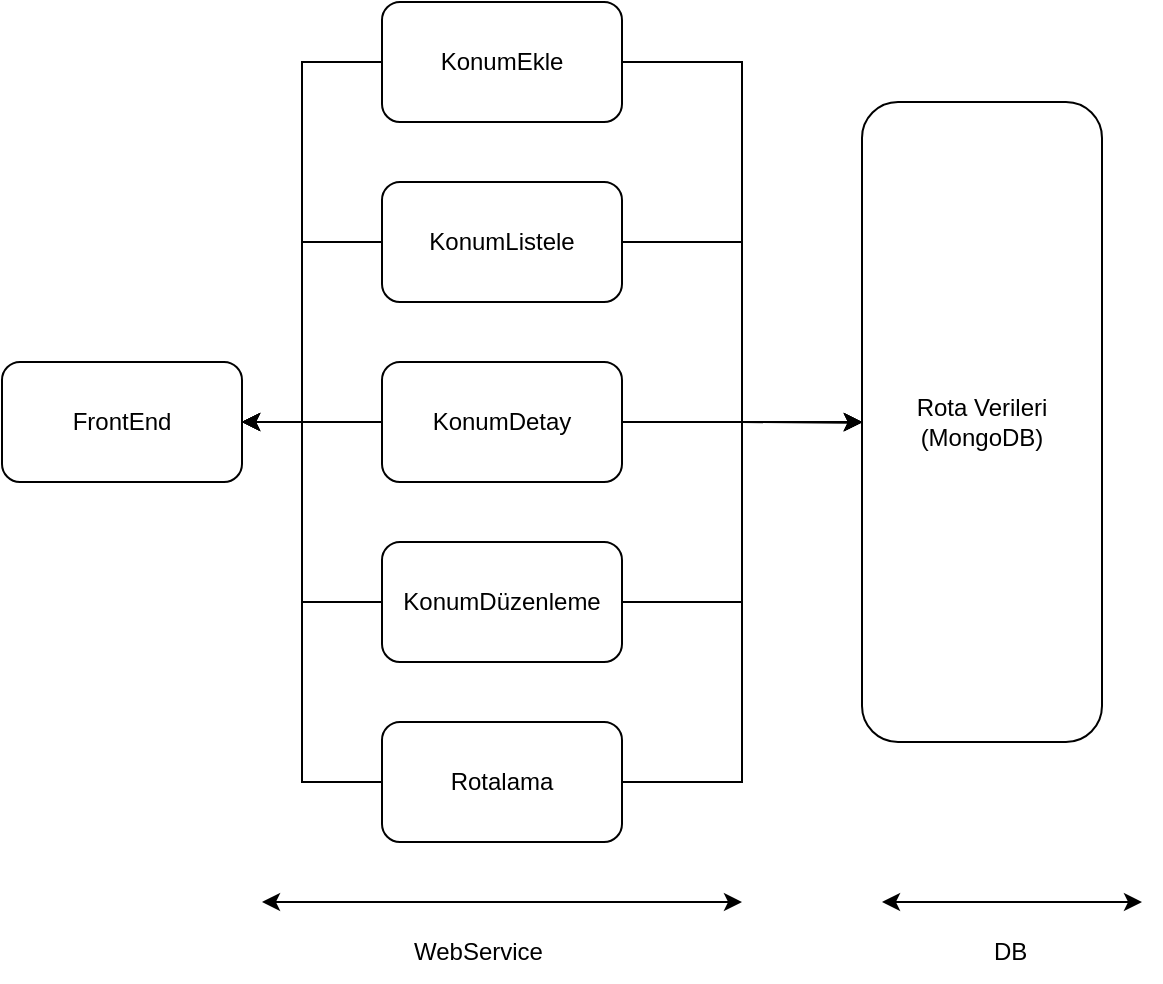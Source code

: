<mxfile version="23.0.1" type="device">
  <diagram name="Sayfa -1" id="1d-1aromNYpFO_JxFRuD">
    <mxGraphModel dx="924" dy="497" grid="1" gridSize="10" guides="1" tooltips="1" connect="1" arrows="1" fold="1" page="1" pageScale="1" pageWidth="827" pageHeight="1169" math="0" shadow="0">
      <root>
        <mxCell id="0" />
        <mxCell id="1" parent="0" />
        <mxCell id="Mt92Y-jYbvGILZT1pzKq-8" style="edgeStyle=orthogonalEdgeStyle;rounded=0;orthogonalLoop=1;jettySize=auto;html=1;exitX=1;exitY=0.5;exitDx=0;exitDy=0;entryX=0;entryY=0.5;entryDx=0;entryDy=0;" edge="1" parent="1" source="Mt92Y-jYbvGILZT1pzKq-1" target="Mt92Y-jYbvGILZT1pzKq-6">
          <mxGeometry relative="1" as="geometry" />
        </mxCell>
        <mxCell id="Mt92Y-jYbvGILZT1pzKq-14" style="edgeStyle=orthogonalEdgeStyle;rounded=0;orthogonalLoop=1;jettySize=auto;html=1;exitX=0;exitY=0.5;exitDx=0;exitDy=0;entryX=1;entryY=0.5;entryDx=0;entryDy=0;" edge="1" parent="1" source="Mt92Y-jYbvGILZT1pzKq-1" target="Mt92Y-jYbvGILZT1pzKq-13">
          <mxGeometry relative="1" as="geometry">
            <Array as="points">
              <mxPoint x="180" y="60" />
              <mxPoint x="180" y="240" />
            </Array>
          </mxGeometry>
        </mxCell>
        <mxCell id="Mt92Y-jYbvGILZT1pzKq-1" value="KonumEkle" style="rounded=1;whiteSpace=wrap;html=1;" vertex="1" parent="1">
          <mxGeometry x="220" y="30" width="120" height="60" as="geometry" />
        </mxCell>
        <mxCell id="Mt92Y-jYbvGILZT1pzKq-9" style="edgeStyle=orthogonalEdgeStyle;rounded=0;orthogonalLoop=1;jettySize=auto;html=1;exitX=1;exitY=0.5;exitDx=0;exitDy=0;" edge="1" parent="1" source="Mt92Y-jYbvGILZT1pzKq-2">
          <mxGeometry relative="1" as="geometry">
            <mxPoint x="460" y="240" as="targetPoint" />
            <Array as="points">
              <mxPoint x="400" y="150" />
              <mxPoint x="400" y="240" />
            </Array>
          </mxGeometry>
        </mxCell>
        <mxCell id="Mt92Y-jYbvGILZT1pzKq-15" style="edgeStyle=orthogonalEdgeStyle;rounded=0;orthogonalLoop=1;jettySize=auto;html=1;exitX=0;exitY=0.5;exitDx=0;exitDy=0;" edge="1" parent="1" source="Mt92Y-jYbvGILZT1pzKq-2">
          <mxGeometry relative="1" as="geometry">
            <mxPoint x="150" y="240.0" as="targetPoint" />
            <Array as="points">
              <mxPoint x="180" y="150" />
              <mxPoint x="180" y="240" />
            </Array>
          </mxGeometry>
        </mxCell>
        <mxCell id="Mt92Y-jYbvGILZT1pzKq-2" value="KonumListele" style="rounded=1;whiteSpace=wrap;html=1;" vertex="1" parent="1">
          <mxGeometry x="220" y="120" width="120" height="60" as="geometry" />
        </mxCell>
        <mxCell id="Mt92Y-jYbvGILZT1pzKq-10" style="edgeStyle=orthogonalEdgeStyle;rounded=0;orthogonalLoop=1;jettySize=auto;html=1;exitX=1;exitY=0.5;exitDx=0;exitDy=0;" edge="1" parent="1" source="Mt92Y-jYbvGILZT1pzKq-3">
          <mxGeometry relative="1" as="geometry">
            <mxPoint x="460" y="240.364" as="targetPoint" />
          </mxGeometry>
        </mxCell>
        <mxCell id="Mt92Y-jYbvGILZT1pzKq-16" style="edgeStyle=orthogonalEdgeStyle;rounded=0;orthogonalLoop=1;jettySize=auto;html=1;exitX=0;exitY=0.5;exitDx=0;exitDy=0;" edge="1" parent="1" source="Mt92Y-jYbvGILZT1pzKq-3">
          <mxGeometry relative="1" as="geometry">
            <mxPoint x="150" y="240" as="targetPoint" />
          </mxGeometry>
        </mxCell>
        <mxCell id="Mt92Y-jYbvGILZT1pzKq-3" value="KonumDetay" style="rounded=1;whiteSpace=wrap;html=1;" vertex="1" parent="1">
          <mxGeometry x="220" y="210" width="120" height="60" as="geometry" />
        </mxCell>
        <mxCell id="Mt92Y-jYbvGILZT1pzKq-11" style="edgeStyle=orthogonalEdgeStyle;rounded=0;orthogonalLoop=1;jettySize=auto;html=1;exitX=1;exitY=0.5;exitDx=0;exitDy=0;entryX=0;entryY=0.5;entryDx=0;entryDy=0;" edge="1" parent="1" source="Mt92Y-jYbvGILZT1pzKq-4" target="Mt92Y-jYbvGILZT1pzKq-6">
          <mxGeometry relative="1" as="geometry" />
        </mxCell>
        <mxCell id="Mt92Y-jYbvGILZT1pzKq-17" style="edgeStyle=orthogonalEdgeStyle;rounded=0;orthogonalLoop=1;jettySize=auto;html=1;exitX=0;exitY=0.5;exitDx=0;exitDy=0;entryX=1;entryY=0.5;entryDx=0;entryDy=0;" edge="1" parent="1" source="Mt92Y-jYbvGILZT1pzKq-4" target="Mt92Y-jYbvGILZT1pzKq-13">
          <mxGeometry relative="1" as="geometry">
            <Array as="points">
              <mxPoint x="180" y="330" />
              <mxPoint x="180" y="240" />
            </Array>
          </mxGeometry>
        </mxCell>
        <mxCell id="Mt92Y-jYbvGILZT1pzKq-4" value="KonumDüzenleme" style="rounded=1;whiteSpace=wrap;html=1;" vertex="1" parent="1">
          <mxGeometry x="220" y="300" width="120" height="60" as="geometry" />
        </mxCell>
        <mxCell id="Mt92Y-jYbvGILZT1pzKq-12" style="edgeStyle=orthogonalEdgeStyle;rounded=0;orthogonalLoop=1;jettySize=auto;html=1;exitX=1;exitY=0.5;exitDx=0;exitDy=0;" edge="1" parent="1" source="Mt92Y-jYbvGILZT1pzKq-5">
          <mxGeometry relative="1" as="geometry">
            <mxPoint x="460" y="240" as="targetPoint" />
            <Array as="points">
              <mxPoint x="400" y="420" />
              <mxPoint x="400" y="240" />
            </Array>
          </mxGeometry>
        </mxCell>
        <mxCell id="Mt92Y-jYbvGILZT1pzKq-18" style="edgeStyle=orthogonalEdgeStyle;rounded=0;orthogonalLoop=1;jettySize=auto;html=1;exitX=0;exitY=0.5;exitDx=0;exitDy=0;" edge="1" parent="1" source="Mt92Y-jYbvGILZT1pzKq-5">
          <mxGeometry relative="1" as="geometry">
            <mxPoint x="150" y="240" as="targetPoint" />
            <Array as="points">
              <mxPoint x="180" y="420" />
              <mxPoint x="180" y="240" />
            </Array>
          </mxGeometry>
        </mxCell>
        <mxCell id="Mt92Y-jYbvGILZT1pzKq-5" value="Rotalama" style="rounded=1;whiteSpace=wrap;html=1;" vertex="1" parent="1">
          <mxGeometry x="220" y="390" width="120" height="60" as="geometry" />
        </mxCell>
        <mxCell id="Mt92Y-jYbvGILZT1pzKq-6" value="Rota Verileri&lt;br&gt;(MongoDB)" style="rounded=1;whiteSpace=wrap;html=1;" vertex="1" parent="1">
          <mxGeometry x="460" y="80" width="120" height="320" as="geometry" />
        </mxCell>
        <mxCell id="Mt92Y-jYbvGILZT1pzKq-13" value="FrontEnd" style="rounded=1;whiteSpace=wrap;html=1;" vertex="1" parent="1">
          <mxGeometry x="30" y="210" width="120" height="60" as="geometry" />
        </mxCell>
        <mxCell id="Mt92Y-jYbvGILZT1pzKq-19" value="" style="endArrow=classic;startArrow=classic;html=1;rounded=0;" edge="1" parent="1">
          <mxGeometry width="50" height="50" relative="1" as="geometry">
            <mxPoint x="160" y="480" as="sourcePoint" />
            <mxPoint x="400" y="480" as="targetPoint" />
          </mxGeometry>
        </mxCell>
        <mxCell id="Mt92Y-jYbvGILZT1pzKq-20" value="" style="endArrow=classic;startArrow=classic;html=1;rounded=0;" edge="1" parent="1">
          <mxGeometry width="50" height="50" relative="1" as="geometry">
            <mxPoint x="470" y="480" as="sourcePoint" />
            <mxPoint x="600" y="480" as="targetPoint" />
          </mxGeometry>
        </mxCell>
        <mxCell id="Mt92Y-jYbvGILZT1pzKq-21" value="WebService" style="text;strokeColor=none;fillColor=none;align=left;verticalAlign=middle;spacingLeft=4;spacingRight=4;overflow=hidden;points=[[0,0.5],[1,0.5]];portConstraint=eastwest;rotatable=0;whiteSpace=wrap;html=1;" vertex="1" parent="1">
          <mxGeometry x="230" y="490" width="80" height="30" as="geometry" />
        </mxCell>
        <mxCell id="Mt92Y-jYbvGILZT1pzKq-23" value="DB" style="text;strokeColor=none;fillColor=none;align=left;verticalAlign=middle;spacingLeft=4;spacingRight=4;overflow=hidden;points=[[0,0.5],[1,0.5]];portConstraint=eastwest;rotatable=0;whiteSpace=wrap;html=1;" vertex="1" parent="1">
          <mxGeometry x="520" y="490" width="80" height="30" as="geometry" />
        </mxCell>
      </root>
    </mxGraphModel>
  </diagram>
</mxfile>

